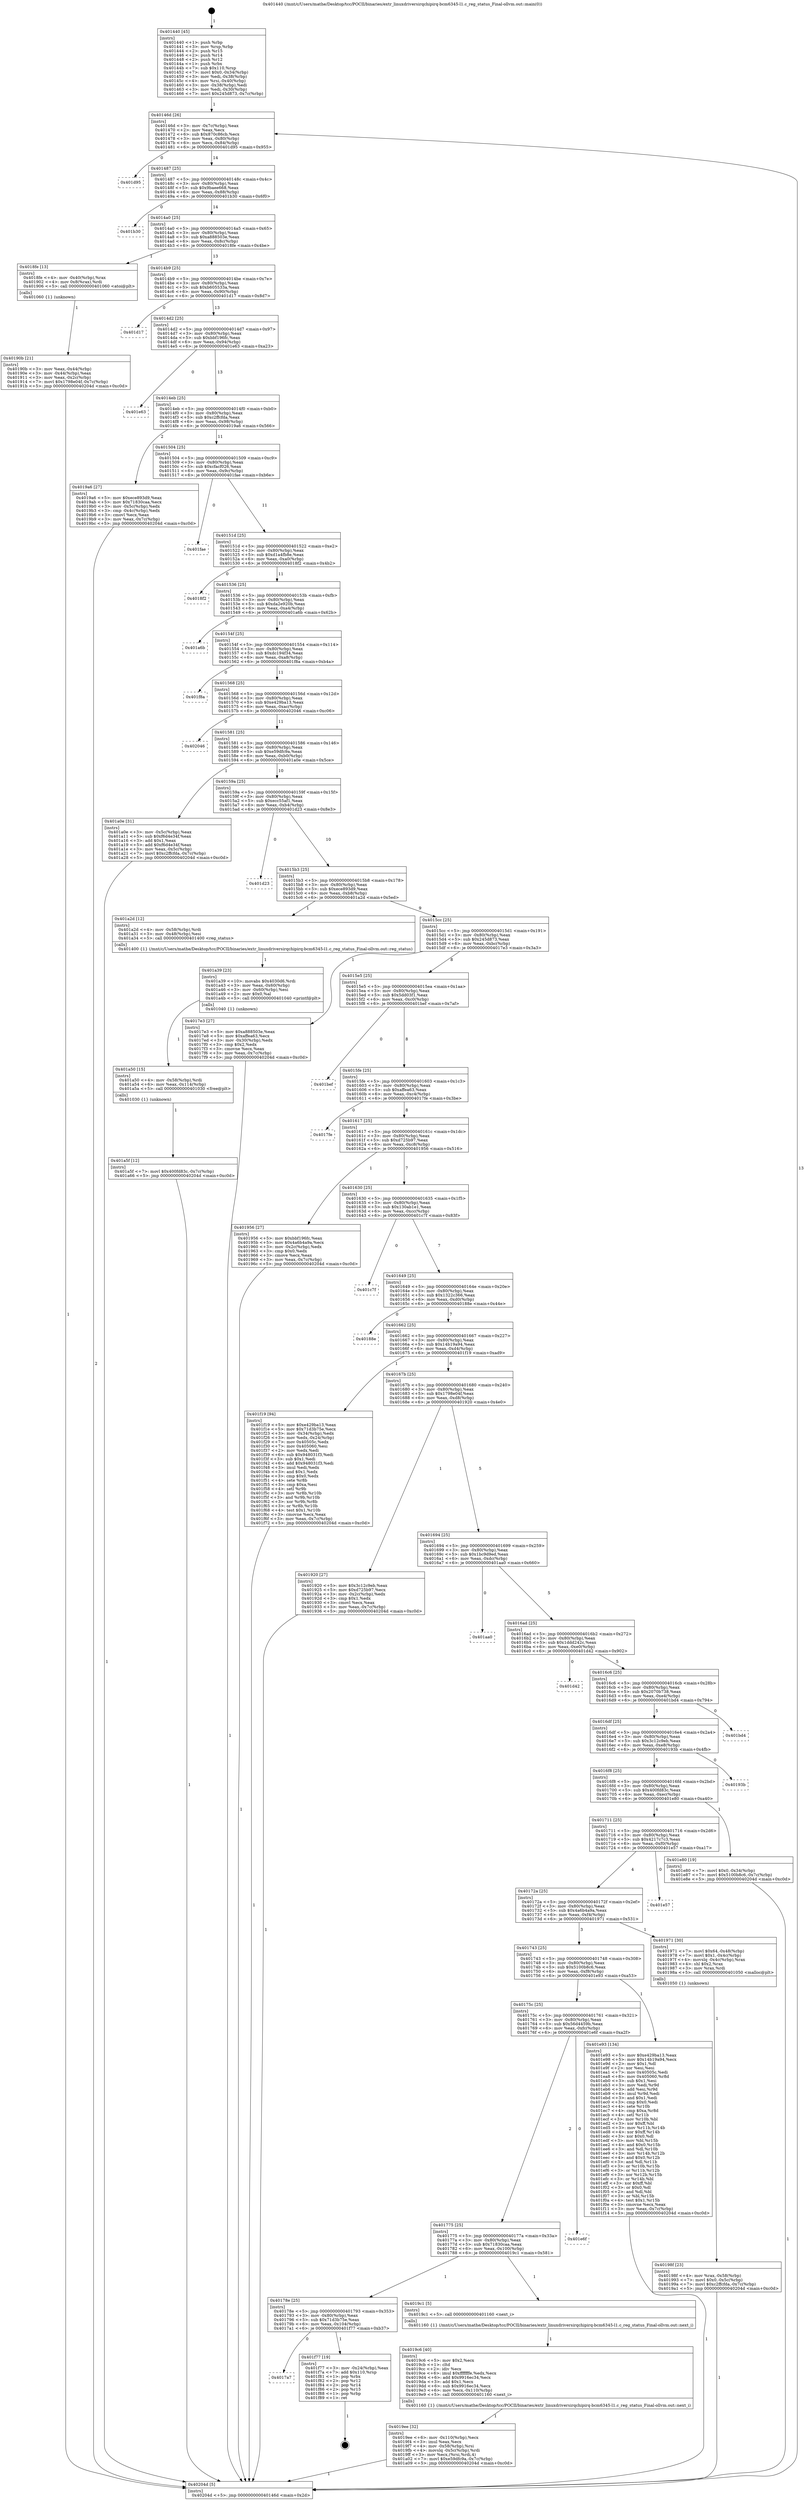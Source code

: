 digraph "0x401440" {
  label = "0x401440 (/mnt/c/Users/mathe/Desktop/tcc/POCII/binaries/extr_linuxdriversirqchipirq-bcm6345-l1.c_reg_status_Final-ollvm.out::main(0))"
  labelloc = "t"
  node[shape=record]

  Entry [label="",width=0.3,height=0.3,shape=circle,fillcolor=black,style=filled]
  "0x40146d" [label="{
     0x40146d [26]\l
     | [instrs]\l
     &nbsp;&nbsp;0x40146d \<+3\>: mov -0x7c(%rbp),%eax\l
     &nbsp;&nbsp;0x401470 \<+2\>: mov %eax,%ecx\l
     &nbsp;&nbsp;0x401472 \<+6\>: sub $0x870c86cb,%ecx\l
     &nbsp;&nbsp;0x401478 \<+3\>: mov %eax,-0x80(%rbp)\l
     &nbsp;&nbsp;0x40147b \<+6\>: mov %ecx,-0x84(%rbp)\l
     &nbsp;&nbsp;0x401481 \<+6\>: je 0000000000401d95 \<main+0x955\>\l
  }"]
  "0x401d95" [label="{
     0x401d95\l
  }", style=dashed]
  "0x401487" [label="{
     0x401487 [25]\l
     | [instrs]\l
     &nbsp;&nbsp;0x401487 \<+5\>: jmp 000000000040148c \<main+0x4c\>\l
     &nbsp;&nbsp;0x40148c \<+3\>: mov -0x80(%rbp),%eax\l
     &nbsp;&nbsp;0x40148f \<+5\>: sub $0x9baee668,%eax\l
     &nbsp;&nbsp;0x401494 \<+6\>: mov %eax,-0x88(%rbp)\l
     &nbsp;&nbsp;0x40149a \<+6\>: je 0000000000401b30 \<main+0x6f0\>\l
  }"]
  Exit [label="",width=0.3,height=0.3,shape=circle,fillcolor=black,style=filled,peripheries=2]
  "0x401b30" [label="{
     0x401b30\l
  }", style=dashed]
  "0x4014a0" [label="{
     0x4014a0 [25]\l
     | [instrs]\l
     &nbsp;&nbsp;0x4014a0 \<+5\>: jmp 00000000004014a5 \<main+0x65\>\l
     &nbsp;&nbsp;0x4014a5 \<+3\>: mov -0x80(%rbp),%eax\l
     &nbsp;&nbsp;0x4014a8 \<+5\>: sub $0xa888503e,%eax\l
     &nbsp;&nbsp;0x4014ad \<+6\>: mov %eax,-0x8c(%rbp)\l
     &nbsp;&nbsp;0x4014b3 \<+6\>: je 00000000004018fe \<main+0x4be\>\l
  }"]
  "0x4017a7" [label="{
     0x4017a7\l
  }", style=dashed]
  "0x4018fe" [label="{
     0x4018fe [13]\l
     | [instrs]\l
     &nbsp;&nbsp;0x4018fe \<+4\>: mov -0x40(%rbp),%rax\l
     &nbsp;&nbsp;0x401902 \<+4\>: mov 0x8(%rax),%rdi\l
     &nbsp;&nbsp;0x401906 \<+5\>: call 0000000000401060 \<atoi@plt\>\l
     | [calls]\l
     &nbsp;&nbsp;0x401060 \{1\} (unknown)\l
  }"]
  "0x4014b9" [label="{
     0x4014b9 [25]\l
     | [instrs]\l
     &nbsp;&nbsp;0x4014b9 \<+5\>: jmp 00000000004014be \<main+0x7e\>\l
     &nbsp;&nbsp;0x4014be \<+3\>: mov -0x80(%rbp),%eax\l
     &nbsp;&nbsp;0x4014c1 \<+5\>: sub $0xb605533a,%eax\l
     &nbsp;&nbsp;0x4014c6 \<+6\>: mov %eax,-0x90(%rbp)\l
     &nbsp;&nbsp;0x4014cc \<+6\>: je 0000000000401d17 \<main+0x8d7\>\l
  }"]
  "0x401f77" [label="{
     0x401f77 [19]\l
     | [instrs]\l
     &nbsp;&nbsp;0x401f77 \<+3\>: mov -0x24(%rbp),%eax\l
     &nbsp;&nbsp;0x401f7a \<+7\>: add $0x110,%rsp\l
     &nbsp;&nbsp;0x401f81 \<+1\>: pop %rbx\l
     &nbsp;&nbsp;0x401f82 \<+2\>: pop %r12\l
     &nbsp;&nbsp;0x401f84 \<+2\>: pop %r14\l
     &nbsp;&nbsp;0x401f86 \<+2\>: pop %r15\l
     &nbsp;&nbsp;0x401f88 \<+1\>: pop %rbp\l
     &nbsp;&nbsp;0x401f89 \<+1\>: ret\l
  }"]
  "0x401d17" [label="{
     0x401d17\l
  }", style=dashed]
  "0x4014d2" [label="{
     0x4014d2 [25]\l
     | [instrs]\l
     &nbsp;&nbsp;0x4014d2 \<+5\>: jmp 00000000004014d7 \<main+0x97\>\l
     &nbsp;&nbsp;0x4014d7 \<+3\>: mov -0x80(%rbp),%eax\l
     &nbsp;&nbsp;0x4014da \<+5\>: sub $0xbbf196fc,%eax\l
     &nbsp;&nbsp;0x4014df \<+6\>: mov %eax,-0x94(%rbp)\l
     &nbsp;&nbsp;0x4014e5 \<+6\>: je 0000000000401e63 \<main+0xa23\>\l
  }"]
  "0x401a5f" [label="{
     0x401a5f [12]\l
     | [instrs]\l
     &nbsp;&nbsp;0x401a5f \<+7\>: movl $0x400fd83c,-0x7c(%rbp)\l
     &nbsp;&nbsp;0x401a66 \<+5\>: jmp 000000000040204d \<main+0xc0d\>\l
  }"]
  "0x401e63" [label="{
     0x401e63\l
  }", style=dashed]
  "0x4014eb" [label="{
     0x4014eb [25]\l
     | [instrs]\l
     &nbsp;&nbsp;0x4014eb \<+5\>: jmp 00000000004014f0 \<main+0xb0\>\l
     &nbsp;&nbsp;0x4014f0 \<+3\>: mov -0x80(%rbp),%eax\l
     &nbsp;&nbsp;0x4014f3 \<+5\>: sub $0xc2ffcfda,%eax\l
     &nbsp;&nbsp;0x4014f8 \<+6\>: mov %eax,-0x98(%rbp)\l
     &nbsp;&nbsp;0x4014fe \<+6\>: je 00000000004019a6 \<main+0x566\>\l
  }"]
  "0x401a50" [label="{
     0x401a50 [15]\l
     | [instrs]\l
     &nbsp;&nbsp;0x401a50 \<+4\>: mov -0x58(%rbp),%rdi\l
     &nbsp;&nbsp;0x401a54 \<+6\>: mov %eax,-0x114(%rbp)\l
     &nbsp;&nbsp;0x401a5a \<+5\>: call 0000000000401030 \<free@plt\>\l
     | [calls]\l
     &nbsp;&nbsp;0x401030 \{1\} (unknown)\l
  }"]
  "0x4019a6" [label="{
     0x4019a6 [27]\l
     | [instrs]\l
     &nbsp;&nbsp;0x4019a6 \<+5\>: mov $0xece893d9,%eax\l
     &nbsp;&nbsp;0x4019ab \<+5\>: mov $0x71830caa,%ecx\l
     &nbsp;&nbsp;0x4019b0 \<+3\>: mov -0x5c(%rbp),%edx\l
     &nbsp;&nbsp;0x4019b3 \<+3\>: cmp -0x4c(%rbp),%edx\l
     &nbsp;&nbsp;0x4019b6 \<+3\>: cmovl %ecx,%eax\l
     &nbsp;&nbsp;0x4019b9 \<+3\>: mov %eax,-0x7c(%rbp)\l
     &nbsp;&nbsp;0x4019bc \<+5\>: jmp 000000000040204d \<main+0xc0d\>\l
  }"]
  "0x401504" [label="{
     0x401504 [25]\l
     | [instrs]\l
     &nbsp;&nbsp;0x401504 \<+5\>: jmp 0000000000401509 \<main+0xc9\>\l
     &nbsp;&nbsp;0x401509 \<+3\>: mov -0x80(%rbp),%eax\l
     &nbsp;&nbsp;0x40150c \<+5\>: sub $0xcfacf026,%eax\l
     &nbsp;&nbsp;0x401511 \<+6\>: mov %eax,-0x9c(%rbp)\l
     &nbsp;&nbsp;0x401517 \<+6\>: je 0000000000401fae \<main+0xb6e\>\l
  }"]
  "0x401a39" [label="{
     0x401a39 [23]\l
     | [instrs]\l
     &nbsp;&nbsp;0x401a39 \<+10\>: movabs $0x4030d6,%rdi\l
     &nbsp;&nbsp;0x401a43 \<+3\>: mov %eax,-0x60(%rbp)\l
     &nbsp;&nbsp;0x401a46 \<+3\>: mov -0x60(%rbp),%esi\l
     &nbsp;&nbsp;0x401a49 \<+2\>: mov $0x0,%al\l
     &nbsp;&nbsp;0x401a4b \<+5\>: call 0000000000401040 \<printf@plt\>\l
     | [calls]\l
     &nbsp;&nbsp;0x401040 \{1\} (unknown)\l
  }"]
  "0x401fae" [label="{
     0x401fae\l
  }", style=dashed]
  "0x40151d" [label="{
     0x40151d [25]\l
     | [instrs]\l
     &nbsp;&nbsp;0x40151d \<+5\>: jmp 0000000000401522 \<main+0xe2\>\l
     &nbsp;&nbsp;0x401522 \<+3\>: mov -0x80(%rbp),%eax\l
     &nbsp;&nbsp;0x401525 \<+5\>: sub $0xd1a4fb8e,%eax\l
     &nbsp;&nbsp;0x40152a \<+6\>: mov %eax,-0xa0(%rbp)\l
     &nbsp;&nbsp;0x401530 \<+6\>: je 00000000004018f2 \<main+0x4b2\>\l
  }"]
  "0x4019ee" [label="{
     0x4019ee [32]\l
     | [instrs]\l
     &nbsp;&nbsp;0x4019ee \<+6\>: mov -0x110(%rbp),%ecx\l
     &nbsp;&nbsp;0x4019f4 \<+3\>: imul %eax,%ecx\l
     &nbsp;&nbsp;0x4019f7 \<+4\>: mov -0x58(%rbp),%rsi\l
     &nbsp;&nbsp;0x4019fb \<+4\>: movslq -0x5c(%rbp),%rdi\l
     &nbsp;&nbsp;0x4019ff \<+3\>: mov %ecx,(%rsi,%rdi,4)\l
     &nbsp;&nbsp;0x401a02 \<+7\>: movl $0xe59dfc9a,-0x7c(%rbp)\l
     &nbsp;&nbsp;0x401a09 \<+5\>: jmp 000000000040204d \<main+0xc0d\>\l
  }"]
  "0x4018f2" [label="{
     0x4018f2\l
  }", style=dashed]
  "0x401536" [label="{
     0x401536 [25]\l
     | [instrs]\l
     &nbsp;&nbsp;0x401536 \<+5\>: jmp 000000000040153b \<main+0xfb\>\l
     &nbsp;&nbsp;0x40153b \<+3\>: mov -0x80(%rbp),%eax\l
     &nbsp;&nbsp;0x40153e \<+5\>: sub $0xda2e920b,%eax\l
     &nbsp;&nbsp;0x401543 \<+6\>: mov %eax,-0xa4(%rbp)\l
     &nbsp;&nbsp;0x401549 \<+6\>: je 0000000000401a6b \<main+0x62b\>\l
  }"]
  "0x4019c6" [label="{
     0x4019c6 [40]\l
     | [instrs]\l
     &nbsp;&nbsp;0x4019c6 \<+5\>: mov $0x2,%ecx\l
     &nbsp;&nbsp;0x4019cb \<+1\>: cltd\l
     &nbsp;&nbsp;0x4019cc \<+2\>: idiv %ecx\l
     &nbsp;&nbsp;0x4019ce \<+6\>: imul $0xfffffffe,%edx,%ecx\l
     &nbsp;&nbsp;0x4019d4 \<+6\>: add $0x9916ec34,%ecx\l
     &nbsp;&nbsp;0x4019da \<+3\>: add $0x1,%ecx\l
     &nbsp;&nbsp;0x4019dd \<+6\>: sub $0x9916ec34,%ecx\l
     &nbsp;&nbsp;0x4019e3 \<+6\>: mov %ecx,-0x110(%rbp)\l
     &nbsp;&nbsp;0x4019e9 \<+5\>: call 0000000000401160 \<next_i\>\l
     | [calls]\l
     &nbsp;&nbsp;0x401160 \{1\} (/mnt/c/Users/mathe/Desktop/tcc/POCII/binaries/extr_linuxdriversirqchipirq-bcm6345-l1.c_reg_status_Final-ollvm.out::next_i)\l
  }"]
  "0x401a6b" [label="{
     0x401a6b\l
  }", style=dashed]
  "0x40154f" [label="{
     0x40154f [25]\l
     | [instrs]\l
     &nbsp;&nbsp;0x40154f \<+5\>: jmp 0000000000401554 \<main+0x114\>\l
     &nbsp;&nbsp;0x401554 \<+3\>: mov -0x80(%rbp),%eax\l
     &nbsp;&nbsp;0x401557 \<+5\>: sub $0xdc194f34,%eax\l
     &nbsp;&nbsp;0x40155c \<+6\>: mov %eax,-0xa8(%rbp)\l
     &nbsp;&nbsp;0x401562 \<+6\>: je 0000000000401f8a \<main+0xb4a\>\l
  }"]
  "0x40178e" [label="{
     0x40178e [25]\l
     | [instrs]\l
     &nbsp;&nbsp;0x40178e \<+5\>: jmp 0000000000401793 \<main+0x353\>\l
     &nbsp;&nbsp;0x401793 \<+3\>: mov -0x80(%rbp),%eax\l
     &nbsp;&nbsp;0x401796 \<+5\>: sub $0x71d3b75e,%eax\l
     &nbsp;&nbsp;0x40179b \<+6\>: mov %eax,-0x104(%rbp)\l
     &nbsp;&nbsp;0x4017a1 \<+6\>: je 0000000000401f77 \<main+0xb37\>\l
  }"]
  "0x401f8a" [label="{
     0x401f8a\l
  }", style=dashed]
  "0x401568" [label="{
     0x401568 [25]\l
     | [instrs]\l
     &nbsp;&nbsp;0x401568 \<+5\>: jmp 000000000040156d \<main+0x12d\>\l
     &nbsp;&nbsp;0x40156d \<+3\>: mov -0x80(%rbp),%eax\l
     &nbsp;&nbsp;0x401570 \<+5\>: sub $0xe429ba13,%eax\l
     &nbsp;&nbsp;0x401575 \<+6\>: mov %eax,-0xac(%rbp)\l
     &nbsp;&nbsp;0x40157b \<+6\>: je 0000000000402046 \<main+0xc06\>\l
  }"]
  "0x4019c1" [label="{
     0x4019c1 [5]\l
     | [instrs]\l
     &nbsp;&nbsp;0x4019c1 \<+5\>: call 0000000000401160 \<next_i\>\l
     | [calls]\l
     &nbsp;&nbsp;0x401160 \{1\} (/mnt/c/Users/mathe/Desktop/tcc/POCII/binaries/extr_linuxdriversirqchipirq-bcm6345-l1.c_reg_status_Final-ollvm.out::next_i)\l
  }"]
  "0x402046" [label="{
     0x402046\l
  }", style=dashed]
  "0x401581" [label="{
     0x401581 [25]\l
     | [instrs]\l
     &nbsp;&nbsp;0x401581 \<+5\>: jmp 0000000000401586 \<main+0x146\>\l
     &nbsp;&nbsp;0x401586 \<+3\>: mov -0x80(%rbp),%eax\l
     &nbsp;&nbsp;0x401589 \<+5\>: sub $0xe59dfc9a,%eax\l
     &nbsp;&nbsp;0x40158e \<+6\>: mov %eax,-0xb0(%rbp)\l
     &nbsp;&nbsp;0x401594 \<+6\>: je 0000000000401a0e \<main+0x5ce\>\l
  }"]
  "0x401775" [label="{
     0x401775 [25]\l
     | [instrs]\l
     &nbsp;&nbsp;0x401775 \<+5\>: jmp 000000000040177a \<main+0x33a\>\l
     &nbsp;&nbsp;0x40177a \<+3\>: mov -0x80(%rbp),%eax\l
     &nbsp;&nbsp;0x40177d \<+5\>: sub $0x71830caa,%eax\l
     &nbsp;&nbsp;0x401782 \<+6\>: mov %eax,-0x100(%rbp)\l
     &nbsp;&nbsp;0x401788 \<+6\>: je 00000000004019c1 \<main+0x581\>\l
  }"]
  "0x401a0e" [label="{
     0x401a0e [31]\l
     | [instrs]\l
     &nbsp;&nbsp;0x401a0e \<+3\>: mov -0x5c(%rbp),%eax\l
     &nbsp;&nbsp;0x401a11 \<+5\>: sub $0xf6d4e34f,%eax\l
     &nbsp;&nbsp;0x401a16 \<+3\>: add $0x1,%eax\l
     &nbsp;&nbsp;0x401a19 \<+5\>: add $0xf6d4e34f,%eax\l
     &nbsp;&nbsp;0x401a1e \<+3\>: mov %eax,-0x5c(%rbp)\l
     &nbsp;&nbsp;0x401a21 \<+7\>: movl $0xc2ffcfda,-0x7c(%rbp)\l
     &nbsp;&nbsp;0x401a28 \<+5\>: jmp 000000000040204d \<main+0xc0d\>\l
  }"]
  "0x40159a" [label="{
     0x40159a [25]\l
     | [instrs]\l
     &nbsp;&nbsp;0x40159a \<+5\>: jmp 000000000040159f \<main+0x15f\>\l
     &nbsp;&nbsp;0x40159f \<+3\>: mov -0x80(%rbp),%eax\l
     &nbsp;&nbsp;0x4015a2 \<+5\>: sub $0xecc55af1,%eax\l
     &nbsp;&nbsp;0x4015a7 \<+6\>: mov %eax,-0xb4(%rbp)\l
     &nbsp;&nbsp;0x4015ad \<+6\>: je 0000000000401d23 \<main+0x8e3\>\l
  }"]
  "0x401e6f" [label="{
     0x401e6f\l
  }", style=dashed]
  "0x401d23" [label="{
     0x401d23\l
  }", style=dashed]
  "0x4015b3" [label="{
     0x4015b3 [25]\l
     | [instrs]\l
     &nbsp;&nbsp;0x4015b3 \<+5\>: jmp 00000000004015b8 \<main+0x178\>\l
     &nbsp;&nbsp;0x4015b8 \<+3\>: mov -0x80(%rbp),%eax\l
     &nbsp;&nbsp;0x4015bb \<+5\>: sub $0xece893d9,%eax\l
     &nbsp;&nbsp;0x4015c0 \<+6\>: mov %eax,-0xb8(%rbp)\l
     &nbsp;&nbsp;0x4015c6 \<+6\>: je 0000000000401a2d \<main+0x5ed\>\l
  }"]
  "0x40175c" [label="{
     0x40175c [25]\l
     | [instrs]\l
     &nbsp;&nbsp;0x40175c \<+5\>: jmp 0000000000401761 \<main+0x321\>\l
     &nbsp;&nbsp;0x401761 \<+3\>: mov -0x80(%rbp),%eax\l
     &nbsp;&nbsp;0x401764 \<+5\>: sub $0x56d4459b,%eax\l
     &nbsp;&nbsp;0x401769 \<+6\>: mov %eax,-0xfc(%rbp)\l
     &nbsp;&nbsp;0x40176f \<+6\>: je 0000000000401e6f \<main+0xa2f\>\l
  }"]
  "0x401a2d" [label="{
     0x401a2d [12]\l
     | [instrs]\l
     &nbsp;&nbsp;0x401a2d \<+4\>: mov -0x58(%rbp),%rdi\l
     &nbsp;&nbsp;0x401a31 \<+3\>: mov -0x48(%rbp),%esi\l
     &nbsp;&nbsp;0x401a34 \<+5\>: call 0000000000401400 \<reg_status\>\l
     | [calls]\l
     &nbsp;&nbsp;0x401400 \{1\} (/mnt/c/Users/mathe/Desktop/tcc/POCII/binaries/extr_linuxdriversirqchipirq-bcm6345-l1.c_reg_status_Final-ollvm.out::reg_status)\l
  }"]
  "0x4015cc" [label="{
     0x4015cc [25]\l
     | [instrs]\l
     &nbsp;&nbsp;0x4015cc \<+5\>: jmp 00000000004015d1 \<main+0x191\>\l
     &nbsp;&nbsp;0x4015d1 \<+3\>: mov -0x80(%rbp),%eax\l
     &nbsp;&nbsp;0x4015d4 \<+5\>: sub $0x245d873,%eax\l
     &nbsp;&nbsp;0x4015d9 \<+6\>: mov %eax,-0xbc(%rbp)\l
     &nbsp;&nbsp;0x4015df \<+6\>: je 00000000004017e3 \<main+0x3a3\>\l
  }"]
  "0x401e93" [label="{
     0x401e93 [134]\l
     | [instrs]\l
     &nbsp;&nbsp;0x401e93 \<+5\>: mov $0xe429ba13,%eax\l
     &nbsp;&nbsp;0x401e98 \<+5\>: mov $0x14b19a94,%ecx\l
     &nbsp;&nbsp;0x401e9d \<+2\>: mov $0x1,%dl\l
     &nbsp;&nbsp;0x401e9f \<+2\>: xor %esi,%esi\l
     &nbsp;&nbsp;0x401ea1 \<+7\>: mov 0x40505c,%edi\l
     &nbsp;&nbsp;0x401ea8 \<+8\>: mov 0x405060,%r8d\l
     &nbsp;&nbsp;0x401eb0 \<+3\>: sub $0x1,%esi\l
     &nbsp;&nbsp;0x401eb3 \<+3\>: mov %edi,%r9d\l
     &nbsp;&nbsp;0x401eb6 \<+3\>: add %esi,%r9d\l
     &nbsp;&nbsp;0x401eb9 \<+4\>: imul %r9d,%edi\l
     &nbsp;&nbsp;0x401ebd \<+3\>: and $0x1,%edi\l
     &nbsp;&nbsp;0x401ec0 \<+3\>: cmp $0x0,%edi\l
     &nbsp;&nbsp;0x401ec3 \<+4\>: sete %r10b\l
     &nbsp;&nbsp;0x401ec7 \<+4\>: cmp $0xa,%r8d\l
     &nbsp;&nbsp;0x401ecb \<+4\>: setl %r11b\l
     &nbsp;&nbsp;0x401ecf \<+3\>: mov %r10b,%bl\l
     &nbsp;&nbsp;0x401ed2 \<+3\>: xor $0xff,%bl\l
     &nbsp;&nbsp;0x401ed5 \<+3\>: mov %r11b,%r14b\l
     &nbsp;&nbsp;0x401ed8 \<+4\>: xor $0xff,%r14b\l
     &nbsp;&nbsp;0x401edc \<+3\>: xor $0x0,%dl\l
     &nbsp;&nbsp;0x401edf \<+3\>: mov %bl,%r15b\l
     &nbsp;&nbsp;0x401ee2 \<+4\>: and $0x0,%r15b\l
     &nbsp;&nbsp;0x401ee6 \<+3\>: and %dl,%r10b\l
     &nbsp;&nbsp;0x401ee9 \<+3\>: mov %r14b,%r12b\l
     &nbsp;&nbsp;0x401eec \<+4\>: and $0x0,%r12b\l
     &nbsp;&nbsp;0x401ef0 \<+3\>: and %dl,%r11b\l
     &nbsp;&nbsp;0x401ef3 \<+3\>: or %r10b,%r15b\l
     &nbsp;&nbsp;0x401ef6 \<+3\>: or %r11b,%r12b\l
     &nbsp;&nbsp;0x401ef9 \<+3\>: xor %r12b,%r15b\l
     &nbsp;&nbsp;0x401efc \<+3\>: or %r14b,%bl\l
     &nbsp;&nbsp;0x401eff \<+3\>: xor $0xff,%bl\l
     &nbsp;&nbsp;0x401f02 \<+3\>: or $0x0,%dl\l
     &nbsp;&nbsp;0x401f05 \<+2\>: and %dl,%bl\l
     &nbsp;&nbsp;0x401f07 \<+3\>: or %bl,%r15b\l
     &nbsp;&nbsp;0x401f0a \<+4\>: test $0x1,%r15b\l
     &nbsp;&nbsp;0x401f0e \<+3\>: cmovne %ecx,%eax\l
     &nbsp;&nbsp;0x401f11 \<+3\>: mov %eax,-0x7c(%rbp)\l
     &nbsp;&nbsp;0x401f14 \<+5\>: jmp 000000000040204d \<main+0xc0d\>\l
  }"]
  "0x4017e3" [label="{
     0x4017e3 [27]\l
     | [instrs]\l
     &nbsp;&nbsp;0x4017e3 \<+5\>: mov $0xa888503e,%eax\l
     &nbsp;&nbsp;0x4017e8 \<+5\>: mov $0xaffea63,%ecx\l
     &nbsp;&nbsp;0x4017ed \<+3\>: mov -0x30(%rbp),%edx\l
     &nbsp;&nbsp;0x4017f0 \<+3\>: cmp $0x2,%edx\l
     &nbsp;&nbsp;0x4017f3 \<+3\>: cmovne %ecx,%eax\l
     &nbsp;&nbsp;0x4017f6 \<+3\>: mov %eax,-0x7c(%rbp)\l
     &nbsp;&nbsp;0x4017f9 \<+5\>: jmp 000000000040204d \<main+0xc0d\>\l
  }"]
  "0x4015e5" [label="{
     0x4015e5 [25]\l
     | [instrs]\l
     &nbsp;&nbsp;0x4015e5 \<+5\>: jmp 00000000004015ea \<main+0x1aa\>\l
     &nbsp;&nbsp;0x4015ea \<+3\>: mov -0x80(%rbp),%eax\l
     &nbsp;&nbsp;0x4015ed \<+5\>: sub $0x5dd03f1,%eax\l
     &nbsp;&nbsp;0x4015f2 \<+6\>: mov %eax,-0xc0(%rbp)\l
     &nbsp;&nbsp;0x4015f8 \<+6\>: je 0000000000401bef \<main+0x7af\>\l
  }"]
  "0x40204d" [label="{
     0x40204d [5]\l
     | [instrs]\l
     &nbsp;&nbsp;0x40204d \<+5\>: jmp 000000000040146d \<main+0x2d\>\l
  }"]
  "0x401440" [label="{
     0x401440 [45]\l
     | [instrs]\l
     &nbsp;&nbsp;0x401440 \<+1\>: push %rbp\l
     &nbsp;&nbsp;0x401441 \<+3\>: mov %rsp,%rbp\l
     &nbsp;&nbsp;0x401444 \<+2\>: push %r15\l
     &nbsp;&nbsp;0x401446 \<+2\>: push %r14\l
     &nbsp;&nbsp;0x401448 \<+2\>: push %r12\l
     &nbsp;&nbsp;0x40144a \<+1\>: push %rbx\l
     &nbsp;&nbsp;0x40144b \<+7\>: sub $0x110,%rsp\l
     &nbsp;&nbsp;0x401452 \<+7\>: movl $0x0,-0x34(%rbp)\l
     &nbsp;&nbsp;0x401459 \<+3\>: mov %edi,-0x38(%rbp)\l
     &nbsp;&nbsp;0x40145c \<+4\>: mov %rsi,-0x40(%rbp)\l
     &nbsp;&nbsp;0x401460 \<+3\>: mov -0x38(%rbp),%edi\l
     &nbsp;&nbsp;0x401463 \<+3\>: mov %edi,-0x30(%rbp)\l
     &nbsp;&nbsp;0x401466 \<+7\>: movl $0x245d873,-0x7c(%rbp)\l
  }"]
  "0x40190b" [label="{
     0x40190b [21]\l
     | [instrs]\l
     &nbsp;&nbsp;0x40190b \<+3\>: mov %eax,-0x44(%rbp)\l
     &nbsp;&nbsp;0x40190e \<+3\>: mov -0x44(%rbp),%eax\l
     &nbsp;&nbsp;0x401911 \<+3\>: mov %eax,-0x2c(%rbp)\l
     &nbsp;&nbsp;0x401914 \<+7\>: movl $0x1798e04f,-0x7c(%rbp)\l
     &nbsp;&nbsp;0x40191b \<+5\>: jmp 000000000040204d \<main+0xc0d\>\l
  }"]
  "0x40198f" [label="{
     0x40198f [23]\l
     | [instrs]\l
     &nbsp;&nbsp;0x40198f \<+4\>: mov %rax,-0x58(%rbp)\l
     &nbsp;&nbsp;0x401993 \<+7\>: movl $0x0,-0x5c(%rbp)\l
     &nbsp;&nbsp;0x40199a \<+7\>: movl $0xc2ffcfda,-0x7c(%rbp)\l
     &nbsp;&nbsp;0x4019a1 \<+5\>: jmp 000000000040204d \<main+0xc0d\>\l
  }"]
  "0x401bef" [label="{
     0x401bef\l
  }", style=dashed]
  "0x4015fe" [label="{
     0x4015fe [25]\l
     | [instrs]\l
     &nbsp;&nbsp;0x4015fe \<+5\>: jmp 0000000000401603 \<main+0x1c3\>\l
     &nbsp;&nbsp;0x401603 \<+3\>: mov -0x80(%rbp),%eax\l
     &nbsp;&nbsp;0x401606 \<+5\>: sub $0xaffea63,%eax\l
     &nbsp;&nbsp;0x40160b \<+6\>: mov %eax,-0xc4(%rbp)\l
     &nbsp;&nbsp;0x401611 \<+6\>: je 00000000004017fe \<main+0x3be\>\l
  }"]
  "0x401743" [label="{
     0x401743 [25]\l
     | [instrs]\l
     &nbsp;&nbsp;0x401743 \<+5\>: jmp 0000000000401748 \<main+0x308\>\l
     &nbsp;&nbsp;0x401748 \<+3\>: mov -0x80(%rbp),%eax\l
     &nbsp;&nbsp;0x40174b \<+5\>: sub $0x5100b8c6,%eax\l
     &nbsp;&nbsp;0x401750 \<+6\>: mov %eax,-0xf8(%rbp)\l
     &nbsp;&nbsp;0x401756 \<+6\>: je 0000000000401e93 \<main+0xa53\>\l
  }"]
  "0x4017fe" [label="{
     0x4017fe\l
  }", style=dashed]
  "0x401617" [label="{
     0x401617 [25]\l
     | [instrs]\l
     &nbsp;&nbsp;0x401617 \<+5\>: jmp 000000000040161c \<main+0x1dc\>\l
     &nbsp;&nbsp;0x40161c \<+3\>: mov -0x80(%rbp),%eax\l
     &nbsp;&nbsp;0x40161f \<+5\>: sub $0xd725b97,%eax\l
     &nbsp;&nbsp;0x401624 \<+6\>: mov %eax,-0xc8(%rbp)\l
     &nbsp;&nbsp;0x40162a \<+6\>: je 0000000000401956 \<main+0x516\>\l
  }"]
  "0x401971" [label="{
     0x401971 [30]\l
     | [instrs]\l
     &nbsp;&nbsp;0x401971 \<+7\>: movl $0x64,-0x48(%rbp)\l
     &nbsp;&nbsp;0x401978 \<+7\>: movl $0x1,-0x4c(%rbp)\l
     &nbsp;&nbsp;0x40197f \<+4\>: movslq -0x4c(%rbp),%rax\l
     &nbsp;&nbsp;0x401983 \<+4\>: shl $0x2,%rax\l
     &nbsp;&nbsp;0x401987 \<+3\>: mov %rax,%rdi\l
     &nbsp;&nbsp;0x40198a \<+5\>: call 0000000000401050 \<malloc@plt\>\l
     | [calls]\l
     &nbsp;&nbsp;0x401050 \{1\} (unknown)\l
  }"]
  "0x401956" [label="{
     0x401956 [27]\l
     | [instrs]\l
     &nbsp;&nbsp;0x401956 \<+5\>: mov $0xbbf196fc,%eax\l
     &nbsp;&nbsp;0x40195b \<+5\>: mov $0x4a6b4a9a,%ecx\l
     &nbsp;&nbsp;0x401960 \<+3\>: mov -0x2c(%rbp),%edx\l
     &nbsp;&nbsp;0x401963 \<+3\>: cmp $0x0,%edx\l
     &nbsp;&nbsp;0x401966 \<+3\>: cmove %ecx,%eax\l
     &nbsp;&nbsp;0x401969 \<+3\>: mov %eax,-0x7c(%rbp)\l
     &nbsp;&nbsp;0x40196c \<+5\>: jmp 000000000040204d \<main+0xc0d\>\l
  }"]
  "0x401630" [label="{
     0x401630 [25]\l
     | [instrs]\l
     &nbsp;&nbsp;0x401630 \<+5\>: jmp 0000000000401635 \<main+0x1f5\>\l
     &nbsp;&nbsp;0x401635 \<+3\>: mov -0x80(%rbp),%eax\l
     &nbsp;&nbsp;0x401638 \<+5\>: sub $0x130ab1e1,%eax\l
     &nbsp;&nbsp;0x40163d \<+6\>: mov %eax,-0xcc(%rbp)\l
     &nbsp;&nbsp;0x401643 \<+6\>: je 0000000000401c7f \<main+0x83f\>\l
  }"]
  "0x40172a" [label="{
     0x40172a [25]\l
     | [instrs]\l
     &nbsp;&nbsp;0x40172a \<+5\>: jmp 000000000040172f \<main+0x2ef\>\l
     &nbsp;&nbsp;0x40172f \<+3\>: mov -0x80(%rbp),%eax\l
     &nbsp;&nbsp;0x401732 \<+5\>: sub $0x4a6b4a9a,%eax\l
     &nbsp;&nbsp;0x401737 \<+6\>: mov %eax,-0xf4(%rbp)\l
     &nbsp;&nbsp;0x40173d \<+6\>: je 0000000000401971 \<main+0x531\>\l
  }"]
  "0x401c7f" [label="{
     0x401c7f\l
  }", style=dashed]
  "0x401649" [label="{
     0x401649 [25]\l
     | [instrs]\l
     &nbsp;&nbsp;0x401649 \<+5\>: jmp 000000000040164e \<main+0x20e\>\l
     &nbsp;&nbsp;0x40164e \<+3\>: mov -0x80(%rbp),%eax\l
     &nbsp;&nbsp;0x401651 \<+5\>: sub $0x1322c366,%eax\l
     &nbsp;&nbsp;0x401656 \<+6\>: mov %eax,-0xd0(%rbp)\l
     &nbsp;&nbsp;0x40165c \<+6\>: je 000000000040188e \<main+0x44e\>\l
  }"]
  "0x401e57" [label="{
     0x401e57\l
  }", style=dashed]
  "0x40188e" [label="{
     0x40188e\l
  }", style=dashed]
  "0x401662" [label="{
     0x401662 [25]\l
     | [instrs]\l
     &nbsp;&nbsp;0x401662 \<+5\>: jmp 0000000000401667 \<main+0x227\>\l
     &nbsp;&nbsp;0x401667 \<+3\>: mov -0x80(%rbp),%eax\l
     &nbsp;&nbsp;0x40166a \<+5\>: sub $0x14b19a94,%eax\l
     &nbsp;&nbsp;0x40166f \<+6\>: mov %eax,-0xd4(%rbp)\l
     &nbsp;&nbsp;0x401675 \<+6\>: je 0000000000401f19 \<main+0xad9\>\l
  }"]
  "0x401711" [label="{
     0x401711 [25]\l
     | [instrs]\l
     &nbsp;&nbsp;0x401711 \<+5\>: jmp 0000000000401716 \<main+0x2d6\>\l
     &nbsp;&nbsp;0x401716 \<+3\>: mov -0x80(%rbp),%eax\l
     &nbsp;&nbsp;0x401719 \<+5\>: sub $0x4217c7c3,%eax\l
     &nbsp;&nbsp;0x40171e \<+6\>: mov %eax,-0xf0(%rbp)\l
     &nbsp;&nbsp;0x401724 \<+6\>: je 0000000000401e57 \<main+0xa17\>\l
  }"]
  "0x401f19" [label="{
     0x401f19 [94]\l
     | [instrs]\l
     &nbsp;&nbsp;0x401f19 \<+5\>: mov $0xe429ba13,%eax\l
     &nbsp;&nbsp;0x401f1e \<+5\>: mov $0x71d3b75e,%ecx\l
     &nbsp;&nbsp;0x401f23 \<+3\>: mov -0x34(%rbp),%edx\l
     &nbsp;&nbsp;0x401f26 \<+3\>: mov %edx,-0x24(%rbp)\l
     &nbsp;&nbsp;0x401f29 \<+7\>: mov 0x40505c,%edx\l
     &nbsp;&nbsp;0x401f30 \<+7\>: mov 0x405060,%esi\l
     &nbsp;&nbsp;0x401f37 \<+2\>: mov %edx,%edi\l
     &nbsp;&nbsp;0x401f39 \<+6\>: sub $0x948031f3,%edi\l
     &nbsp;&nbsp;0x401f3f \<+3\>: sub $0x1,%edi\l
     &nbsp;&nbsp;0x401f42 \<+6\>: add $0x948031f3,%edi\l
     &nbsp;&nbsp;0x401f48 \<+3\>: imul %edi,%edx\l
     &nbsp;&nbsp;0x401f4b \<+3\>: and $0x1,%edx\l
     &nbsp;&nbsp;0x401f4e \<+3\>: cmp $0x0,%edx\l
     &nbsp;&nbsp;0x401f51 \<+4\>: sete %r8b\l
     &nbsp;&nbsp;0x401f55 \<+3\>: cmp $0xa,%esi\l
     &nbsp;&nbsp;0x401f58 \<+4\>: setl %r9b\l
     &nbsp;&nbsp;0x401f5c \<+3\>: mov %r8b,%r10b\l
     &nbsp;&nbsp;0x401f5f \<+3\>: and %r9b,%r10b\l
     &nbsp;&nbsp;0x401f62 \<+3\>: xor %r9b,%r8b\l
     &nbsp;&nbsp;0x401f65 \<+3\>: or %r8b,%r10b\l
     &nbsp;&nbsp;0x401f68 \<+4\>: test $0x1,%r10b\l
     &nbsp;&nbsp;0x401f6c \<+3\>: cmovne %ecx,%eax\l
     &nbsp;&nbsp;0x401f6f \<+3\>: mov %eax,-0x7c(%rbp)\l
     &nbsp;&nbsp;0x401f72 \<+5\>: jmp 000000000040204d \<main+0xc0d\>\l
  }"]
  "0x40167b" [label="{
     0x40167b [25]\l
     | [instrs]\l
     &nbsp;&nbsp;0x40167b \<+5\>: jmp 0000000000401680 \<main+0x240\>\l
     &nbsp;&nbsp;0x401680 \<+3\>: mov -0x80(%rbp),%eax\l
     &nbsp;&nbsp;0x401683 \<+5\>: sub $0x1798e04f,%eax\l
     &nbsp;&nbsp;0x401688 \<+6\>: mov %eax,-0xd8(%rbp)\l
     &nbsp;&nbsp;0x40168e \<+6\>: je 0000000000401920 \<main+0x4e0\>\l
  }"]
  "0x401e80" [label="{
     0x401e80 [19]\l
     | [instrs]\l
     &nbsp;&nbsp;0x401e80 \<+7\>: movl $0x0,-0x34(%rbp)\l
     &nbsp;&nbsp;0x401e87 \<+7\>: movl $0x5100b8c6,-0x7c(%rbp)\l
     &nbsp;&nbsp;0x401e8e \<+5\>: jmp 000000000040204d \<main+0xc0d\>\l
  }"]
  "0x401920" [label="{
     0x401920 [27]\l
     | [instrs]\l
     &nbsp;&nbsp;0x401920 \<+5\>: mov $0x3c12c9eb,%eax\l
     &nbsp;&nbsp;0x401925 \<+5\>: mov $0xd725b97,%ecx\l
     &nbsp;&nbsp;0x40192a \<+3\>: mov -0x2c(%rbp),%edx\l
     &nbsp;&nbsp;0x40192d \<+3\>: cmp $0x1,%edx\l
     &nbsp;&nbsp;0x401930 \<+3\>: cmovl %ecx,%eax\l
     &nbsp;&nbsp;0x401933 \<+3\>: mov %eax,-0x7c(%rbp)\l
     &nbsp;&nbsp;0x401936 \<+5\>: jmp 000000000040204d \<main+0xc0d\>\l
  }"]
  "0x401694" [label="{
     0x401694 [25]\l
     | [instrs]\l
     &nbsp;&nbsp;0x401694 \<+5\>: jmp 0000000000401699 \<main+0x259\>\l
     &nbsp;&nbsp;0x401699 \<+3\>: mov -0x80(%rbp),%eax\l
     &nbsp;&nbsp;0x40169c \<+5\>: sub $0x1bc9d9ed,%eax\l
     &nbsp;&nbsp;0x4016a1 \<+6\>: mov %eax,-0xdc(%rbp)\l
     &nbsp;&nbsp;0x4016a7 \<+6\>: je 0000000000401aa0 \<main+0x660\>\l
  }"]
  "0x4016f8" [label="{
     0x4016f8 [25]\l
     | [instrs]\l
     &nbsp;&nbsp;0x4016f8 \<+5\>: jmp 00000000004016fd \<main+0x2bd\>\l
     &nbsp;&nbsp;0x4016fd \<+3\>: mov -0x80(%rbp),%eax\l
     &nbsp;&nbsp;0x401700 \<+5\>: sub $0x400fd83c,%eax\l
     &nbsp;&nbsp;0x401705 \<+6\>: mov %eax,-0xec(%rbp)\l
     &nbsp;&nbsp;0x40170b \<+6\>: je 0000000000401e80 \<main+0xa40\>\l
  }"]
  "0x401aa0" [label="{
     0x401aa0\l
  }", style=dashed]
  "0x4016ad" [label="{
     0x4016ad [25]\l
     | [instrs]\l
     &nbsp;&nbsp;0x4016ad \<+5\>: jmp 00000000004016b2 \<main+0x272\>\l
     &nbsp;&nbsp;0x4016b2 \<+3\>: mov -0x80(%rbp),%eax\l
     &nbsp;&nbsp;0x4016b5 \<+5\>: sub $0x1ddd242c,%eax\l
     &nbsp;&nbsp;0x4016ba \<+6\>: mov %eax,-0xe0(%rbp)\l
     &nbsp;&nbsp;0x4016c0 \<+6\>: je 0000000000401d42 \<main+0x902\>\l
  }"]
  "0x40193b" [label="{
     0x40193b\l
  }", style=dashed]
  "0x401d42" [label="{
     0x401d42\l
  }", style=dashed]
  "0x4016c6" [label="{
     0x4016c6 [25]\l
     | [instrs]\l
     &nbsp;&nbsp;0x4016c6 \<+5\>: jmp 00000000004016cb \<main+0x28b\>\l
     &nbsp;&nbsp;0x4016cb \<+3\>: mov -0x80(%rbp),%eax\l
     &nbsp;&nbsp;0x4016ce \<+5\>: sub $0x2070b738,%eax\l
     &nbsp;&nbsp;0x4016d3 \<+6\>: mov %eax,-0xe4(%rbp)\l
     &nbsp;&nbsp;0x4016d9 \<+6\>: je 0000000000401bd4 \<main+0x794\>\l
  }"]
  "0x4016df" [label="{
     0x4016df [25]\l
     | [instrs]\l
     &nbsp;&nbsp;0x4016df \<+5\>: jmp 00000000004016e4 \<main+0x2a4\>\l
     &nbsp;&nbsp;0x4016e4 \<+3\>: mov -0x80(%rbp),%eax\l
     &nbsp;&nbsp;0x4016e7 \<+5\>: sub $0x3c12c9eb,%eax\l
     &nbsp;&nbsp;0x4016ec \<+6\>: mov %eax,-0xe8(%rbp)\l
     &nbsp;&nbsp;0x4016f2 \<+6\>: je 000000000040193b \<main+0x4fb\>\l
  }"]
  "0x401bd4" [label="{
     0x401bd4\l
  }", style=dashed]
  Entry -> "0x401440" [label=" 1"]
  "0x40146d" -> "0x401d95" [label=" 0"]
  "0x40146d" -> "0x401487" [label=" 14"]
  "0x401f77" -> Exit [label=" 1"]
  "0x401487" -> "0x401b30" [label=" 0"]
  "0x401487" -> "0x4014a0" [label=" 14"]
  "0x40178e" -> "0x4017a7" [label=" 0"]
  "0x4014a0" -> "0x4018fe" [label=" 1"]
  "0x4014a0" -> "0x4014b9" [label=" 13"]
  "0x40178e" -> "0x401f77" [label=" 1"]
  "0x4014b9" -> "0x401d17" [label=" 0"]
  "0x4014b9" -> "0x4014d2" [label=" 13"]
  "0x401f19" -> "0x40204d" [label=" 1"]
  "0x4014d2" -> "0x401e63" [label=" 0"]
  "0x4014d2" -> "0x4014eb" [label=" 13"]
  "0x401e93" -> "0x40204d" [label=" 1"]
  "0x4014eb" -> "0x4019a6" [label=" 2"]
  "0x4014eb" -> "0x401504" [label=" 11"]
  "0x401e80" -> "0x40204d" [label=" 1"]
  "0x401504" -> "0x401fae" [label=" 0"]
  "0x401504" -> "0x40151d" [label=" 11"]
  "0x401a5f" -> "0x40204d" [label=" 1"]
  "0x40151d" -> "0x4018f2" [label=" 0"]
  "0x40151d" -> "0x401536" [label=" 11"]
  "0x401a50" -> "0x401a5f" [label=" 1"]
  "0x401536" -> "0x401a6b" [label=" 0"]
  "0x401536" -> "0x40154f" [label=" 11"]
  "0x401a39" -> "0x401a50" [label=" 1"]
  "0x40154f" -> "0x401f8a" [label=" 0"]
  "0x40154f" -> "0x401568" [label=" 11"]
  "0x401a2d" -> "0x401a39" [label=" 1"]
  "0x401568" -> "0x402046" [label=" 0"]
  "0x401568" -> "0x401581" [label=" 11"]
  "0x401a0e" -> "0x40204d" [label=" 1"]
  "0x401581" -> "0x401a0e" [label=" 1"]
  "0x401581" -> "0x40159a" [label=" 10"]
  "0x4019c6" -> "0x4019ee" [label=" 1"]
  "0x40159a" -> "0x401d23" [label=" 0"]
  "0x40159a" -> "0x4015b3" [label=" 10"]
  "0x4019c1" -> "0x4019c6" [label=" 1"]
  "0x4015b3" -> "0x401a2d" [label=" 1"]
  "0x4015b3" -> "0x4015cc" [label=" 9"]
  "0x401775" -> "0x4019c1" [label=" 1"]
  "0x4015cc" -> "0x4017e3" [label=" 1"]
  "0x4015cc" -> "0x4015e5" [label=" 8"]
  "0x4017e3" -> "0x40204d" [label=" 1"]
  "0x401440" -> "0x40146d" [label=" 1"]
  "0x40204d" -> "0x40146d" [label=" 13"]
  "0x4018fe" -> "0x40190b" [label=" 1"]
  "0x40190b" -> "0x40204d" [label=" 1"]
  "0x4019ee" -> "0x40204d" [label=" 1"]
  "0x4015e5" -> "0x401bef" [label=" 0"]
  "0x4015e5" -> "0x4015fe" [label=" 8"]
  "0x40175c" -> "0x401e6f" [label=" 0"]
  "0x4015fe" -> "0x4017fe" [label=" 0"]
  "0x4015fe" -> "0x401617" [label=" 8"]
  "0x401775" -> "0x40178e" [label=" 1"]
  "0x401617" -> "0x401956" [label=" 1"]
  "0x401617" -> "0x401630" [label=" 7"]
  "0x401743" -> "0x40175c" [label=" 2"]
  "0x401630" -> "0x401c7f" [label=" 0"]
  "0x401630" -> "0x401649" [label=" 7"]
  "0x40175c" -> "0x401775" [label=" 2"]
  "0x401649" -> "0x40188e" [label=" 0"]
  "0x401649" -> "0x401662" [label=" 7"]
  "0x4019a6" -> "0x40204d" [label=" 2"]
  "0x401662" -> "0x401f19" [label=" 1"]
  "0x401662" -> "0x40167b" [label=" 6"]
  "0x401971" -> "0x40198f" [label=" 1"]
  "0x40167b" -> "0x401920" [label=" 1"]
  "0x40167b" -> "0x401694" [label=" 5"]
  "0x401920" -> "0x40204d" [label=" 1"]
  "0x401956" -> "0x40204d" [label=" 1"]
  "0x40172a" -> "0x401743" [label=" 3"]
  "0x401694" -> "0x401aa0" [label=" 0"]
  "0x401694" -> "0x4016ad" [label=" 5"]
  "0x401743" -> "0x401e93" [label=" 1"]
  "0x4016ad" -> "0x401d42" [label=" 0"]
  "0x4016ad" -> "0x4016c6" [label=" 5"]
  "0x401711" -> "0x40172a" [label=" 4"]
  "0x4016c6" -> "0x401bd4" [label=" 0"]
  "0x4016c6" -> "0x4016df" [label=" 5"]
  "0x401711" -> "0x401e57" [label=" 0"]
  "0x4016df" -> "0x40193b" [label=" 0"]
  "0x4016df" -> "0x4016f8" [label=" 5"]
  "0x40172a" -> "0x401971" [label=" 1"]
  "0x4016f8" -> "0x401e80" [label=" 1"]
  "0x4016f8" -> "0x401711" [label=" 4"]
  "0x40198f" -> "0x40204d" [label=" 1"]
}
